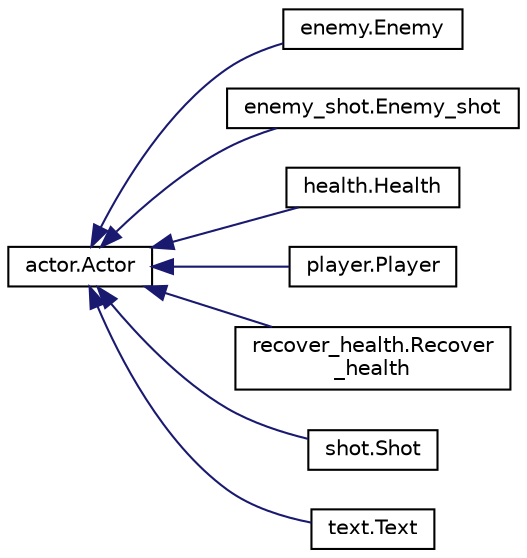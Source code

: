 digraph "Graphical Class Hierarchy"
{
  edge [fontname="Helvetica",fontsize="10",labelfontname="Helvetica",labelfontsize="10"];
  node [fontname="Helvetica",fontsize="10",shape=record];
  rankdir="LR";
  Node0 [label="actor.Actor",height=0.2,width=0.4,color="black", fillcolor="white", style="filled",URL="$classactor_1_1_actor.html",tooltip="Abstract base class for game actors. "];
  Node0 -> Node1 [dir="back",color="midnightblue",fontsize="10",style="solid",fontname="Helvetica"];
  Node1 [label="enemy.Enemy",height=0.2,width=0.4,color="black", fillcolor="white", style="filled",URL="$classenemy_1_1_enemy.html",tooltip="Implements Actor base class as Enemy object. "];
  Node0 -> Node2 [dir="back",color="midnightblue",fontsize="10",style="solid",fontname="Helvetica"];
  Node2 [label="enemy_shot.Enemy_shot",height=0.2,width=0.4,color="black", fillcolor="white", style="filled",URL="$classenemy__shot_1_1_enemy__shot.html",tooltip="Implements Actor base class as Enemy Shot object. "];
  Node0 -> Node3 [dir="back",color="midnightblue",fontsize="10",style="solid",fontname="Helvetica"];
  Node3 [label="health.Health",height=0.2,width=0.4,color="black", fillcolor="white", style="filled",URL="$classhealth_1_1_health.html",tooltip="Implements Actor base class as Health object. "];
  Node0 -> Node4 [dir="back",color="midnightblue",fontsize="10",style="solid",fontname="Helvetica"];
  Node4 [label="player.Player",height=0.2,width=0.4,color="black", fillcolor="white", style="filled",URL="$classplayer_1_1_player.html",tooltip="Implements Actor base class as Player object. "];
  Node0 -> Node5 [dir="back",color="midnightblue",fontsize="10",style="solid",fontname="Helvetica"];
  Node5 [label="recover_health.Recover\l_health",height=0.2,width=0.4,color="black", fillcolor="white", style="filled",URL="$classrecover__health_1_1_recover__health.html",tooltip="Implements Actor base class as a health power-up. "];
  Node0 -> Node6 [dir="back",color="midnightblue",fontsize="10",style="solid",fontname="Helvetica"];
  Node6 [label="shot.Shot",height=0.2,width=0.4,color="black", fillcolor="white", style="filled",URL="$classshot_1_1_shot.html",tooltip="Implements Actor base class as Shot object. "];
  Node0 -> Node7 [dir="back",color="midnightblue",fontsize="10",style="solid",fontname="Helvetica"];
  Node7 [label="text.Text",height=0.2,width=0.4,color="black", fillcolor="white", style="filled",URL="$classtext_1_1_text.html",tooltip="Implements Actor base class as Text object. "];
}
